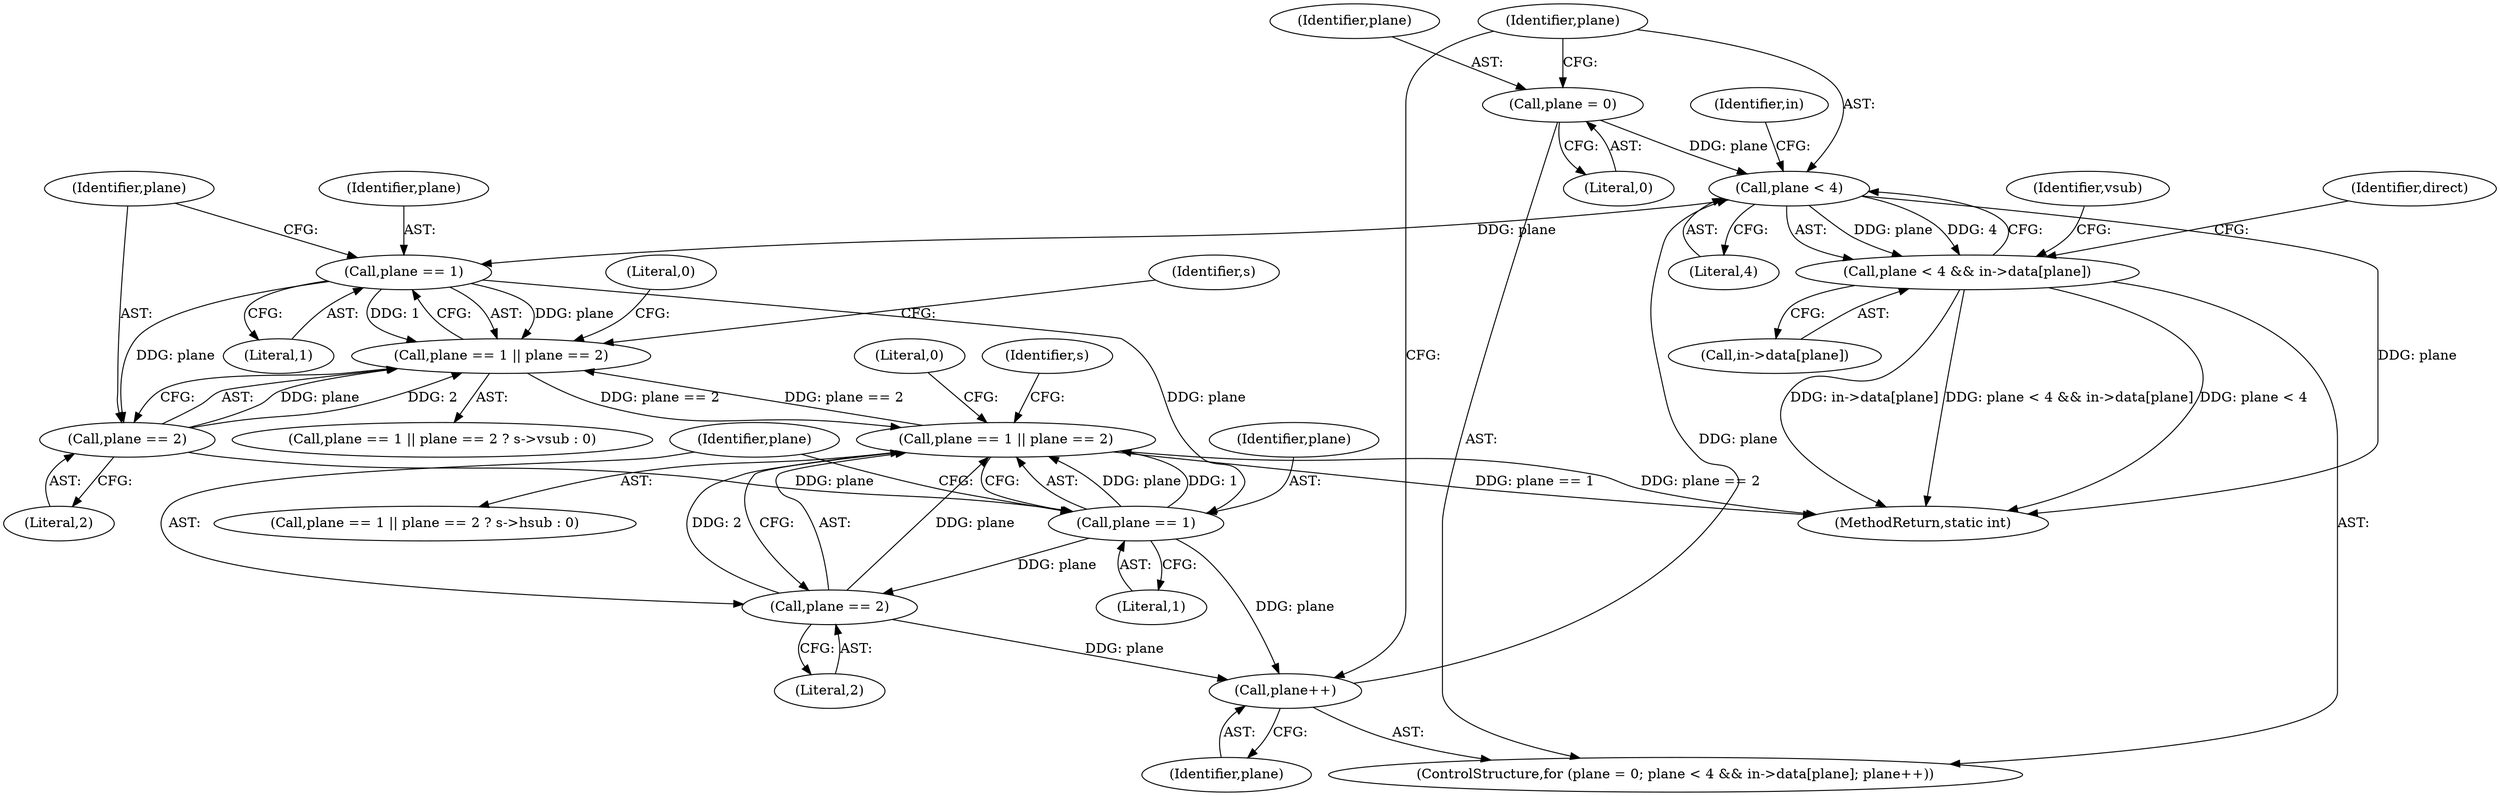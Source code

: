 digraph "1_FFmpeg_e43a0a232dbf6d3c161823c2e07c52e76227a1bc_6@del" {
"1000312" [label="(Call,plane = 0)"];
"1000316" [label="(Call,plane < 4)"];
"1000315" [label="(Call,plane < 4 && in->data[plane])"];
"1000332" [label="(Call,plane == 1)"];
"1000331" [label="(Call,plane == 1 || plane == 2)"];
"1000346" [label="(Call,plane == 1 || plane == 2)"];
"1000335" [label="(Call,plane == 2)"];
"1000347" [label="(Call,plane == 1)"];
"1000324" [label="(Call,plane++)"];
"1000350" [label="(Call,plane == 2)"];
"1000313" [label="(Identifier,plane)"];
"1000311" [label="(ControlStructure,for (plane = 0; plane < 4 && in->data[plane]; plane++))"];
"1000330" [label="(Call,plane == 1 || plane == 2 ? s->vsub : 0)"];
"1000321" [label="(Identifier,in)"];
"1000332" [label="(Call,plane == 1)"];
"1000341" [label="(Literal,0)"];
"1000333" [label="(Identifier,plane)"];
"1000317" [label="(Identifier,plane)"];
"1000329" [label="(Identifier,vsub)"];
"1000351" [label="(Identifier,plane)"];
"1000325" [label="(Identifier,plane)"];
"1000347" [label="(Call,plane == 1)"];
"1000312" [label="(Call,plane = 0)"];
"1000447" [label="(MethodReturn,static int)"];
"1000348" [label="(Identifier,plane)"];
"1000319" [label="(Call,in->data[plane])"];
"1000345" [label="(Call,plane == 1 || plane == 2 ? s->hsub : 0)"];
"1000335" [label="(Call,plane == 2)"];
"1000331" [label="(Call,plane == 1 || plane == 2)"];
"1000316" [label="(Call,plane < 4)"];
"1000339" [label="(Identifier,s)"];
"1000350" [label="(Call,plane == 2)"];
"1000318" [label="(Literal,4)"];
"1000354" [label="(Identifier,s)"];
"1000334" [label="(Literal,1)"];
"1000315" [label="(Call,plane < 4 && in->data[plane])"];
"1000352" [label="(Literal,2)"];
"1000314" [label="(Literal,0)"];
"1000336" [label="(Identifier,plane)"];
"1000337" [label="(Literal,2)"];
"1000324" [label="(Call,plane++)"];
"1000346" [label="(Call,plane == 1 || plane == 2)"];
"1000356" [label="(Literal,0)"];
"1000439" [label="(Identifier,direct)"];
"1000349" [label="(Literal,1)"];
"1000312" -> "1000311"  [label="AST: "];
"1000312" -> "1000314"  [label="CFG: "];
"1000313" -> "1000312"  [label="AST: "];
"1000314" -> "1000312"  [label="AST: "];
"1000317" -> "1000312"  [label="CFG: "];
"1000312" -> "1000316"  [label="DDG: plane"];
"1000316" -> "1000315"  [label="AST: "];
"1000316" -> "1000318"  [label="CFG: "];
"1000317" -> "1000316"  [label="AST: "];
"1000318" -> "1000316"  [label="AST: "];
"1000321" -> "1000316"  [label="CFG: "];
"1000315" -> "1000316"  [label="CFG: "];
"1000316" -> "1000447"  [label="DDG: plane"];
"1000316" -> "1000315"  [label="DDG: plane"];
"1000316" -> "1000315"  [label="DDG: 4"];
"1000324" -> "1000316"  [label="DDG: plane"];
"1000316" -> "1000332"  [label="DDG: plane"];
"1000315" -> "1000311"  [label="AST: "];
"1000315" -> "1000319"  [label="CFG: "];
"1000319" -> "1000315"  [label="AST: "];
"1000329" -> "1000315"  [label="CFG: "];
"1000439" -> "1000315"  [label="CFG: "];
"1000315" -> "1000447"  [label="DDG: plane < 4 && in->data[plane]"];
"1000315" -> "1000447"  [label="DDG: plane < 4"];
"1000315" -> "1000447"  [label="DDG: in->data[plane]"];
"1000332" -> "1000331"  [label="AST: "];
"1000332" -> "1000334"  [label="CFG: "];
"1000333" -> "1000332"  [label="AST: "];
"1000334" -> "1000332"  [label="AST: "];
"1000336" -> "1000332"  [label="CFG: "];
"1000331" -> "1000332"  [label="CFG: "];
"1000332" -> "1000331"  [label="DDG: plane"];
"1000332" -> "1000331"  [label="DDG: 1"];
"1000332" -> "1000335"  [label="DDG: plane"];
"1000332" -> "1000347"  [label="DDG: plane"];
"1000331" -> "1000330"  [label="AST: "];
"1000331" -> "1000335"  [label="CFG: "];
"1000335" -> "1000331"  [label="AST: "];
"1000339" -> "1000331"  [label="CFG: "];
"1000341" -> "1000331"  [label="CFG: "];
"1000346" -> "1000331"  [label="DDG: plane == 2"];
"1000335" -> "1000331"  [label="DDG: plane"];
"1000335" -> "1000331"  [label="DDG: 2"];
"1000331" -> "1000346"  [label="DDG: plane == 2"];
"1000346" -> "1000345"  [label="AST: "];
"1000346" -> "1000347"  [label="CFG: "];
"1000346" -> "1000350"  [label="CFG: "];
"1000347" -> "1000346"  [label="AST: "];
"1000350" -> "1000346"  [label="AST: "];
"1000354" -> "1000346"  [label="CFG: "];
"1000356" -> "1000346"  [label="CFG: "];
"1000346" -> "1000447"  [label="DDG: plane == 1"];
"1000346" -> "1000447"  [label="DDG: plane == 2"];
"1000347" -> "1000346"  [label="DDG: plane"];
"1000347" -> "1000346"  [label="DDG: 1"];
"1000350" -> "1000346"  [label="DDG: plane"];
"1000350" -> "1000346"  [label="DDG: 2"];
"1000335" -> "1000337"  [label="CFG: "];
"1000336" -> "1000335"  [label="AST: "];
"1000337" -> "1000335"  [label="AST: "];
"1000335" -> "1000347"  [label="DDG: plane"];
"1000347" -> "1000349"  [label="CFG: "];
"1000348" -> "1000347"  [label="AST: "];
"1000349" -> "1000347"  [label="AST: "];
"1000351" -> "1000347"  [label="CFG: "];
"1000347" -> "1000324"  [label="DDG: plane"];
"1000347" -> "1000350"  [label="DDG: plane"];
"1000324" -> "1000311"  [label="AST: "];
"1000324" -> "1000325"  [label="CFG: "];
"1000325" -> "1000324"  [label="AST: "];
"1000317" -> "1000324"  [label="CFG: "];
"1000350" -> "1000324"  [label="DDG: plane"];
"1000350" -> "1000352"  [label="CFG: "];
"1000351" -> "1000350"  [label="AST: "];
"1000352" -> "1000350"  [label="AST: "];
}
